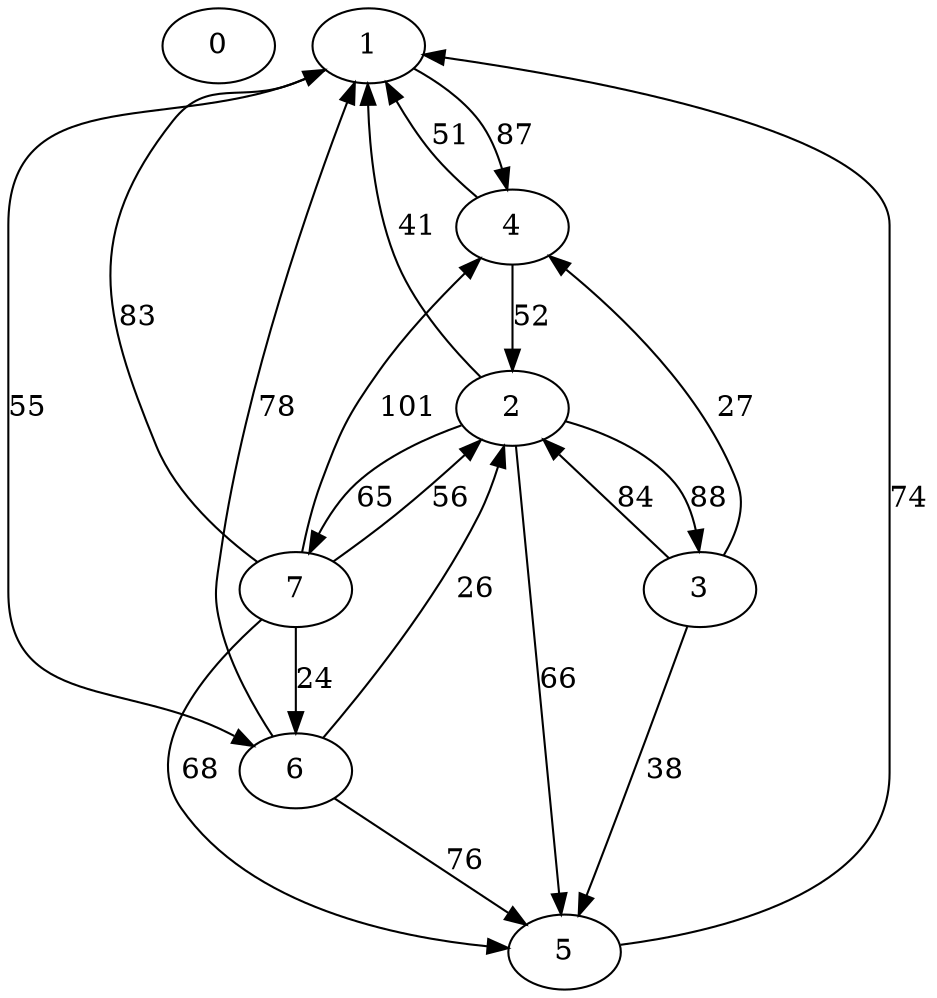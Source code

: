 digraph G {
	0;
	1;
	1 -> 4 [ label="87" ] ;
	1 -> 6 [ label="55" ] ;
	2;
	2 -> 1 [ label="41" ] ;
	2 -> 3 [ label="88" ] ;
	2 -> 7 [ label="65" ] ;
	2 -> 5 [ label="66" ] ;
	3;
	3 -> 5 [ label="38" ] ;
	3 -> 4 [ label="27" ] ;
	3 -> 2 [ label="84" ] ;
	4;
	4 -> 2 [ label="52" ] ;
	4 -> 1 [ label="51" ] ;
	5;
	5 -> 1 [ label="74" ] ;
	6;
	6 -> 1 [ label="78" ] ;
	6 -> 5 [ label="76" ] ;
	6 -> 2 [ label="26" ] ;
	7;
	7 -> 5 [ label="68" ] ;
	7 -> 6 [ label="24" ] ;
	7 -> 2 [ label="56" ] ;
	7 -> 4 [ label="101" ] ;
	7 -> 1 [ label="83" ] ;
}